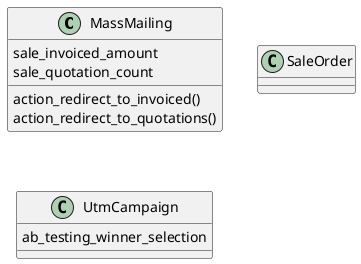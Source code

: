 @startuml classes_mass_mailing_sale
set namespaceSeparator none
class "MassMailing" as odoo_src.odoo.addons.mass_mailing_sale.models.mailing_mailing.MassMailing {
  sale_invoiced_amount
  sale_quotation_count
  action_redirect_to_invoiced()
  action_redirect_to_quotations()
}
class "SaleOrder" as odoo_src.odoo.addons.mass_mailing_sale.models.sale_order.SaleOrder {
}
class "UtmCampaign" as odoo_src.odoo.addons.mass_mailing_sale.models.utm.UtmCampaign {
  ab_testing_winner_selection
}
@enduml
